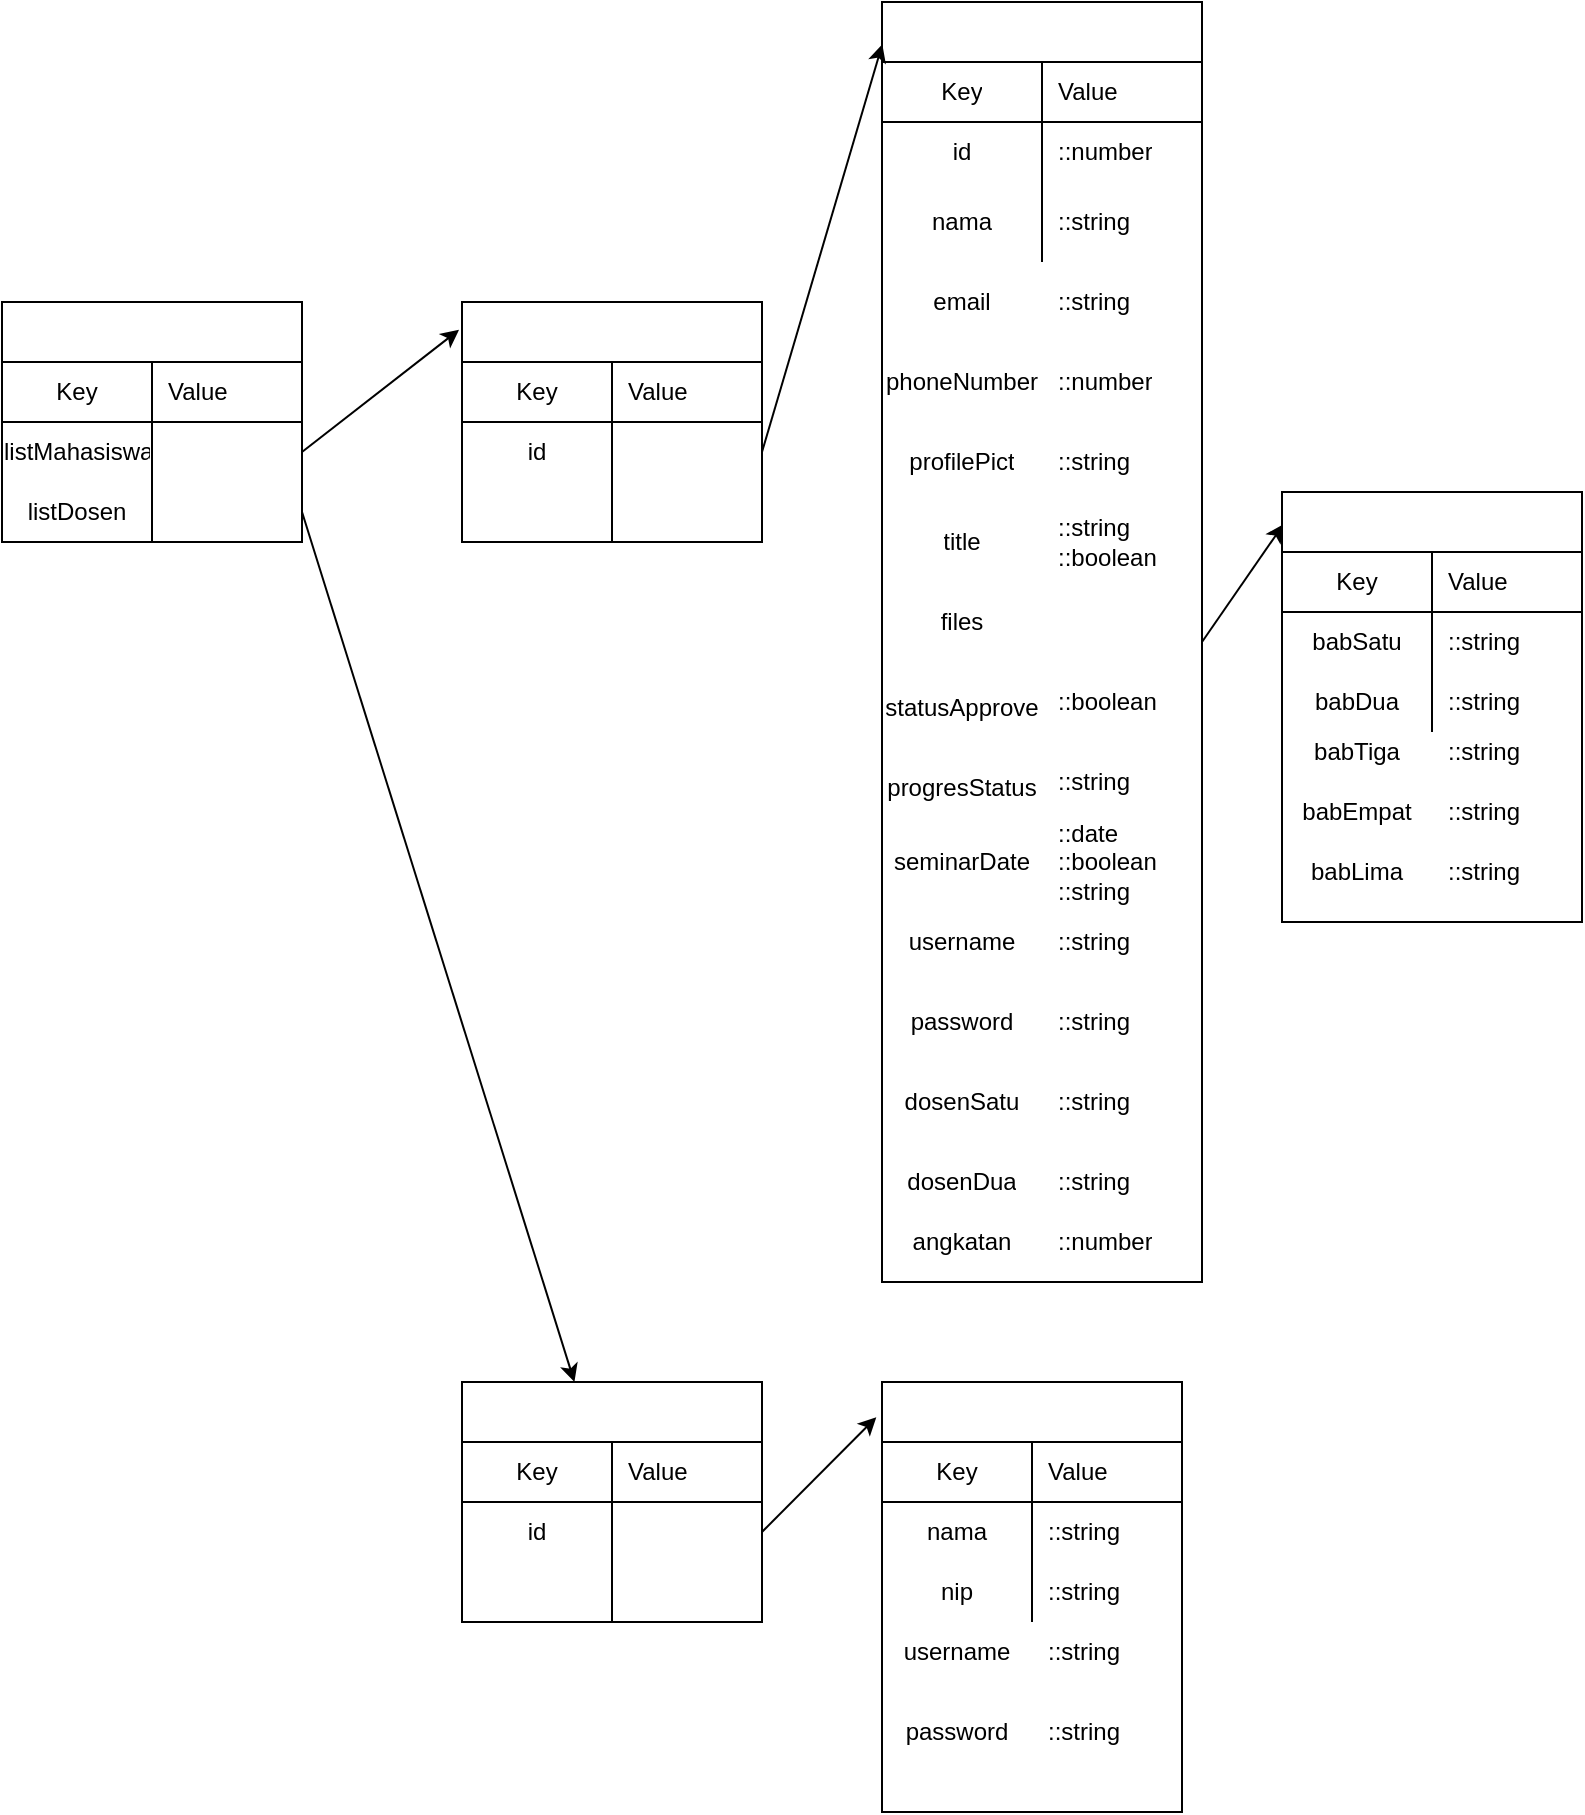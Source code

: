 <mxfile>
    <diagram id="_xAr-LtFrT_z9EwI9g2v" name="desain-database">
        <mxGraphModel dx="2050" dy="1415" grid="1" gridSize="10" guides="1" tooltips="1" connect="1" arrows="1" fold="1" page="1" pageScale="1" pageWidth="850" pageHeight="1100" background="#FFFFFF" math="0" shadow="0">
            <root>
                <mxCell id="0"/>
                <mxCell id="1" parent="0"/>
                <mxCell id="111" value="" style="edgeStyle=none;html=1;entryX=-0.01;entryY=0.116;entryDx=0;entryDy=0;entryPerimeter=0;exitX=1;exitY=0.5;exitDx=0;exitDy=0;fontColor=#000000;strokeColor=#000000;" edge="1" parent="1" source="16" target="22">
                    <mxGeometry relative="1" as="geometry"/>
                </mxCell>
                <mxCell id="12" value="Firebase Object" style="shape=table;startSize=30;container=1;collapsible=0;childLayout=tableLayout;fixedRows=1;rowLines=0;fontStyle=1;align=center;pointerEvents=1;fontColor=#FFFFFF;strokeColor=#000000;" vertex="1" parent="1">
                    <mxGeometry x="40" y="160" width="150" height="120" as="geometry"/>
                </mxCell>
                <mxCell id="13" value="" style="shape=partialRectangle;html=1;whiteSpace=wrap;collapsible=0;dropTarget=0;pointerEvents=1;fillColor=none;top=0;left=0;bottom=1;right=0;points=[[0,0.5],[1,0.5]];portConstraint=eastwest;fontColor=#000000;strokeColor=#000000;" vertex="1" parent="12">
                    <mxGeometry y="30" width="150" height="30" as="geometry"/>
                </mxCell>
                <mxCell id="14" value="Key" style="shape=partialRectangle;html=1;whiteSpace=wrap;connectable=0;fillColor=none;top=0;left=0;bottom=0;right=0;overflow=hidden;pointerEvents=1;fontColor=#000000;strokeColor=#000000;" vertex="1" parent="13">
                    <mxGeometry width="75" height="30" as="geometry">
                        <mxRectangle width="75" height="30" as="alternateBounds"/>
                    </mxGeometry>
                </mxCell>
                <mxCell id="15" value="Value" style="shape=partialRectangle;html=1;whiteSpace=wrap;connectable=0;fillColor=none;top=0;left=0;bottom=0;right=0;align=left;spacingLeft=6;overflow=hidden;pointerEvents=1;fontColor=#000000;strokeColor=#000000;" vertex="1" parent="13">
                    <mxGeometry x="75" width="75" height="30" as="geometry">
                        <mxRectangle width="75" height="30" as="alternateBounds"/>
                    </mxGeometry>
                </mxCell>
                <mxCell id="16" value="" style="shape=partialRectangle;html=1;whiteSpace=wrap;collapsible=0;dropTarget=0;pointerEvents=1;fillColor=none;top=0;left=0;bottom=0;right=0;points=[[0,0.5],[1,0.5]];portConstraint=eastwest;fontColor=#000000;strokeColor=#000000;" vertex="1" parent="12">
                    <mxGeometry y="60" width="150" height="30" as="geometry"/>
                </mxCell>
                <mxCell id="17" value="listMahasiswa" style="shape=partialRectangle;html=1;whiteSpace=wrap;connectable=0;fillColor=none;top=0;left=0;bottom=0;right=0;overflow=hidden;pointerEvents=1;fontColor=#000000;strokeColor=#000000;" vertex="1" parent="16">
                    <mxGeometry width="75" height="30" as="geometry">
                        <mxRectangle width="75" height="30" as="alternateBounds"/>
                    </mxGeometry>
                </mxCell>
                <mxCell id="18" value="" style="shape=partialRectangle;html=1;whiteSpace=wrap;connectable=0;fillColor=none;top=0;left=0;bottom=0;right=0;align=left;spacingLeft=6;overflow=hidden;pointerEvents=1;fontColor=#000000;strokeColor=#000000;" vertex="1" parent="16">
                    <mxGeometry x="75" width="75" height="30" as="geometry">
                        <mxRectangle width="75" height="30" as="alternateBounds"/>
                    </mxGeometry>
                </mxCell>
                <mxCell id="19" value="" style="shape=partialRectangle;html=1;whiteSpace=wrap;collapsible=0;dropTarget=0;pointerEvents=1;fillColor=none;top=0;left=0;bottom=0;right=0;points=[[0,0.5],[1,0.5]];portConstraint=eastwest;fontColor=#000000;strokeColor=#000000;" vertex="1" parent="12">
                    <mxGeometry y="90" width="150" height="30" as="geometry"/>
                </mxCell>
                <mxCell id="20" value="listDosen" style="shape=partialRectangle;html=1;whiteSpace=wrap;connectable=0;fillColor=none;top=0;left=0;bottom=0;right=0;overflow=hidden;pointerEvents=1;fontColor=#000000;strokeColor=#000000;" vertex="1" parent="19">
                    <mxGeometry width="75" height="30" as="geometry">
                        <mxRectangle width="75" height="30" as="alternateBounds"/>
                    </mxGeometry>
                </mxCell>
                <mxCell id="21" value="" style="shape=partialRectangle;html=1;whiteSpace=wrap;connectable=0;fillColor=none;top=0;left=0;bottom=0;right=0;align=left;spacingLeft=6;overflow=hidden;pointerEvents=1;fontColor=#000000;strokeColor=#000000;" vertex="1" parent="19">
                    <mxGeometry x="75" width="75" height="30" as="geometry">
                        <mxRectangle width="75" height="30" as="alternateBounds"/>
                    </mxGeometry>
                </mxCell>
                <mxCell id="22" value="Firebase Object" style="shape=table;startSize=30;container=1;collapsible=0;childLayout=tableLayout;fixedRows=1;rowLines=0;fontStyle=1;align=center;pointerEvents=1;fontColor=#FFFFFF;strokeColor=#000000;" vertex="1" parent="1">
                    <mxGeometry x="270" y="160" width="150" height="120" as="geometry"/>
                </mxCell>
                <mxCell id="23" value="" style="shape=partialRectangle;html=1;whiteSpace=wrap;collapsible=0;dropTarget=0;pointerEvents=1;fillColor=none;top=0;left=0;bottom=1;right=0;points=[[0,0.5],[1,0.5]];portConstraint=eastwest;fontColor=#000000;strokeColor=#000000;" vertex="1" parent="22">
                    <mxGeometry y="30" width="150" height="30" as="geometry"/>
                </mxCell>
                <mxCell id="24" value="Key" style="shape=partialRectangle;html=1;whiteSpace=wrap;connectable=0;fillColor=none;top=0;left=0;bottom=0;right=0;overflow=hidden;pointerEvents=1;fontColor=#000000;strokeColor=#000000;" vertex="1" parent="23">
                    <mxGeometry width="75" height="30" as="geometry">
                        <mxRectangle width="75" height="30" as="alternateBounds"/>
                    </mxGeometry>
                </mxCell>
                <mxCell id="25" value="Value" style="shape=partialRectangle;html=1;whiteSpace=wrap;connectable=0;fillColor=none;top=0;left=0;bottom=0;right=0;align=left;spacingLeft=6;overflow=hidden;pointerEvents=1;fontColor=#000000;strokeColor=#000000;" vertex="1" parent="23">
                    <mxGeometry x="75" width="75" height="30" as="geometry">
                        <mxRectangle width="75" height="30" as="alternateBounds"/>
                    </mxGeometry>
                </mxCell>
                <mxCell id="26" value="" style="shape=partialRectangle;html=1;whiteSpace=wrap;collapsible=0;dropTarget=0;pointerEvents=1;fillColor=none;top=0;left=0;bottom=0;right=0;points=[[0,0.5],[1,0.5]];portConstraint=eastwest;fontColor=#000000;strokeColor=#000000;" vertex="1" parent="22">
                    <mxGeometry y="60" width="150" height="30" as="geometry"/>
                </mxCell>
                <mxCell id="27" value="id" style="shape=partialRectangle;html=1;whiteSpace=wrap;connectable=0;fillColor=none;top=0;left=0;bottom=0;right=0;overflow=hidden;pointerEvents=1;fontColor=#000000;strokeColor=#000000;" vertex="1" parent="26">
                    <mxGeometry width="75" height="30" as="geometry">
                        <mxRectangle width="75" height="30" as="alternateBounds"/>
                    </mxGeometry>
                </mxCell>
                <mxCell id="28" value="" style="shape=partialRectangle;html=1;whiteSpace=wrap;connectable=0;fillColor=none;top=0;left=0;bottom=0;right=0;align=left;spacingLeft=6;overflow=hidden;pointerEvents=1;fontColor=#000000;strokeColor=#000000;" vertex="1" parent="26">
                    <mxGeometry x="75" width="75" height="30" as="geometry">
                        <mxRectangle width="75" height="30" as="alternateBounds"/>
                    </mxGeometry>
                </mxCell>
                <mxCell id="29" value="" style="shape=partialRectangle;html=1;whiteSpace=wrap;collapsible=0;dropTarget=0;pointerEvents=1;fillColor=none;top=0;left=0;bottom=0;right=0;points=[[0,0.5],[1,0.5]];portConstraint=eastwest;fontColor=#000000;strokeColor=#000000;" vertex="1" parent="22">
                    <mxGeometry y="90" width="150" height="30" as="geometry"/>
                </mxCell>
                <mxCell id="30" value="" style="shape=partialRectangle;html=1;whiteSpace=wrap;connectable=0;fillColor=none;top=0;left=0;bottom=0;right=0;overflow=hidden;pointerEvents=1;fontColor=#000000;strokeColor=#000000;" vertex="1" parent="29">
                    <mxGeometry width="75" height="30" as="geometry">
                        <mxRectangle width="75" height="30" as="alternateBounds"/>
                    </mxGeometry>
                </mxCell>
                <mxCell id="31" value="" style="shape=partialRectangle;html=1;whiteSpace=wrap;connectable=0;fillColor=none;top=0;left=0;bottom=0;right=0;align=left;spacingLeft=6;overflow=hidden;pointerEvents=1;fontColor=#000000;strokeColor=#000000;" vertex="1" parent="29">
                    <mxGeometry x="75" width="75" height="30" as="geometry">
                        <mxRectangle width="75" height="30" as="alternateBounds"/>
                    </mxGeometry>
                </mxCell>
                <mxCell id="32" value="Firebase Object" style="shape=table;startSize=30;container=1;collapsible=0;childLayout=tableLayout;fixedRows=1;rowLines=0;fontStyle=1;align=center;pointerEvents=1;fontColor=#FFFFFF;strokeColor=#000000;" vertex="1" parent="1">
                    <mxGeometry x="270" y="700" width="150" height="120" as="geometry"/>
                </mxCell>
                <mxCell id="33" value="" style="shape=partialRectangle;html=1;whiteSpace=wrap;collapsible=0;dropTarget=0;pointerEvents=1;fillColor=none;top=0;left=0;bottom=1;right=0;points=[[0,0.5],[1,0.5]];portConstraint=eastwest;fontColor=#000000;strokeColor=#000000;" vertex="1" parent="32">
                    <mxGeometry y="30" width="150" height="30" as="geometry"/>
                </mxCell>
                <mxCell id="34" value="Key" style="shape=partialRectangle;html=1;whiteSpace=wrap;connectable=0;fillColor=none;top=0;left=0;bottom=0;right=0;overflow=hidden;pointerEvents=1;fontColor=#000000;strokeColor=#000000;" vertex="1" parent="33">
                    <mxGeometry width="75" height="30" as="geometry">
                        <mxRectangle width="75" height="30" as="alternateBounds"/>
                    </mxGeometry>
                </mxCell>
                <mxCell id="35" value="Value" style="shape=partialRectangle;html=1;whiteSpace=wrap;connectable=0;fillColor=none;top=0;left=0;bottom=0;right=0;align=left;spacingLeft=6;overflow=hidden;pointerEvents=1;fontColor=#000000;strokeColor=#000000;" vertex="1" parent="33">
                    <mxGeometry x="75" width="75" height="30" as="geometry">
                        <mxRectangle width="75" height="30" as="alternateBounds"/>
                    </mxGeometry>
                </mxCell>
                <mxCell id="36" value="" style="shape=partialRectangle;html=1;whiteSpace=wrap;collapsible=0;dropTarget=0;pointerEvents=1;fillColor=none;top=0;left=0;bottom=0;right=0;points=[[0,0.5],[1,0.5]];portConstraint=eastwest;fontColor=#000000;strokeColor=#000000;" vertex="1" parent="32">
                    <mxGeometry y="60" width="150" height="30" as="geometry"/>
                </mxCell>
                <mxCell id="37" value="id" style="shape=partialRectangle;html=1;whiteSpace=wrap;connectable=0;fillColor=none;top=0;left=0;bottom=0;right=0;overflow=hidden;pointerEvents=1;fontColor=#000000;strokeColor=#000000;" vertex="1" parent="36">
                    <mxGeometry width="75" height="30" as="geometry">
                        <mxRectangle width="75" height="30" as="alternateBounds"/>
                    </mxGeometry>
                </mxCell>
                <mxCell id="38" value="" style="shape=partialRectangle;html=1;whiteSpace=wrap;connectable=0;fillColor=none;top=0;left=0;bottom=0;right=0;align=left;spacingLeft=6;overflow=hidden;pointerEvents=1;fontColor=#000000;strokeColor=#000000;" vertex="1" parent="36">
                    <mxGeometry x="75" width="75" height="30" as="geometry">
                        <mxRectangle width="75" height="30" as="alternateBounds"/>
                    </mxGeometry>
                </mxCell>
                <mxCell id="39" value="" style="shape=partialRectangle;html=1;whiteSpace=wrap;collapsible=0;dropTarget=0;pointerEvents=1;fillColor=none;top=0;left=0;bottom=0;right=0;points=[[0,0.5],[1,0.5]];portConstraint=eastwest;fontColor=#000000;strokeColor=#000000;" vertex="1" parent="32">
                    <mxGeometry y="90" width="150" height="30" as="geometry"/>
                </mxCell>
                <mxCell id="40" value="" style="shape=partialRectangle;html=1;whiteSpace=wrap;connectable=0;fillColor=none;top=0;left=0;bottom=0;right=0;overflow=hidden;pointerEvents=1;fontColor=#000000;strokeColor=#000000;" vertex="1" parent="39">
                    <mxGeometry width="75" height="30" as="geometry">
                        <mxRectangle width="75" height="30" as="alternateBounds"/>
                    </mxGeometry>
                </mxCell>
                <mxCell id="41" value="" style="shape=partialRectangle;html=1;whiteSpace=wrap;connectable=0;fillColor=none;top=0;left=0;bottom=0;right=0;align=left;spacingLeft=6;overflow=hidden;pointerEvents=1;fontColor=#000000;strokeColor=#000000;" vertex="1" parent="39">
                    <mxGeometry x="75" width="75" height="30" as="geometry">
                        <mxRectangle width="75" height="30" as="alternateBounds"/>
                    </mxGeometry>
                </mxCell>
                <mxCell id="110" value="" style="edgeStyle=none;html=1;entryX=0.005;entryY=0.075;entryDx=0;entryDy=0;entryPerimeter=0;exitX=1;exitY=0.5;exitDx=0;exitDy=0;fontColor=#000000;strokeColor=#000000;" edge="1" parent="1" source="42" target="83">
                    <mxGeometry relative="1" as="geometry"/>
                </mxCell>
                <mxCell id="42" value="Firebase Object" style="shape=table;startSize=30;container=1;collapsible=0;childLayout=tableLayout;fixedRows=1;rowLines=0;fontStyle=1;align=center;pointerEvents=1;fontColor=#FFFFFF;strokeColor=#000000;" vertex="1" parent="1">
                    <mxGeometry x="480" y="10" width="160" height="640" as="geometry"/>
                </mxCell>
                <mxCell id="43" value="" style="shape=partialRectangle;html=1;whiteSpace=wrap;collapsible=0;dropTarget=0;pointerEvents=1;fillColor=none;top=0;left=0;bottom=1;right=0;points=[[0,0.5],[1,0.5]];portConstraint=eastwest;fontColor=#000000;strokeColor=#000000;" vertex="1" parent="42">
                    <mxGeometry y="30" width="160" height="30" as="geometry"/>
                </mxCell>
                <mxCell id="44" value="Key" style="shape=partialRectangle;html=1;whiteSpace=wrap;connectable=0;fillColor=none;top=0;left=0;bottom=0;right=0;overflow=hidden;pointerEvents=1;fontColor=#000000;strokeColor=#000000;" vertex="1" parent="43">
                    <mxGeometry width="80" height="30" as="geometry">
                        <mxRectangle width="80" height="30" as="alternateBounds"/>
                    </mxGeometry>
                </mxCell>
                <mxCell id="45" value="Value" style="shape=partialRectangle;html=1;whiteSpace=wrap;connectable=0;fillColor=none;top=0;left=0;bottom=0;right=0;align=left;spacingLeft=6;overflow=hidden;pointerEvents=1;fontColor=#000000;strokeColor=#000000;" vertex="1" parent="43">
                    <mxGeometry x="80" width="80" height="30" as="geometry">
                        <mxRectangle width="80" height="30" as="alternateBounds"/>
                    </mxGeometry>
                </mxCell>
                <mxCell id="46" value="" style="shape=partialRectangle;html=1;whiteSpace=wrap;collapsible=0;dropTarget=0;pointerEvents=1;fillColor=none;top=0;left=0;bottom=0;right=0;points=[[0,0.5],[1,0.5]];portConstraint=eastwest;fontColor=#000000;strokeColor=#000000;" vertex="1" parent="42">
                    <mxGeometry y="60" width="160" height="30" as="geometry"/>
                </mxCell>
                <mxCell id="47" value="id" style="shape=partialRectangle;html=1;whiteSpace=wrap;connectable=0;fillColor=none;top=0;left=0;bottom=0;right=0;overflow=hidden;pointerEvents=1;fontColor=#000000;strokeColor=#000000;" vertex="1" parent="46">
                    <mxGeometry width="80" height="30" as="geometry">
                        <mxRectangle width="80" height="30" as="alternateBounds"/>
                    </mxGeometry>
                </mxCell>
                <mxCell id="48" value="::number" style="shape=partialRectangle;html=1;whiteSpace=wrap;connectable=0;fillColor=none;top=0;left=0;bottom=0;right=0;align=left;spacingLeft=6;overflow=hidden;pointerEvents=1;fontColor=#000000;strokeColor=#000000;" vertex="1" parent="46">
                    <mxGeometry x="80" width="80" height="30" as="geometry">
                        <mxRectangle width="80" height="30" as="alternateBounds"/>
                    </mxGeometry>
                </mxCell>
                <mxCell id="49" value="" style="shape=partialRectangle;html=1;whiteSpace=wrap;collapsible=0;dropTarget=0;pointerEvents=1;fillColor=none;top=0;left=0;bottom=0;right=0;points=[[0,0.5],[1,0.5]];portConstraint=eastwest;fontColor=#000000;strokeColor=#000000;" vertex="1" parent="42">
                    <mxGeometry y="90" width="160" height="40" as="geometry"/>
                </mxCell>
                <mxCell id="50" value="nama" style="shape=partialRectangle;html=1;whiteSpace=wrap;connectable=0;fillColor=none;top=0;left=0;bottom=0;right=0;overflow=hidden;pointerEvents=1;fontColor=#000000;strokeColor=#000000;" vertex="1" parent="49">
                    <mxGeometry width="80" height="40" as="geometry">
                        <mxRectangle width="80" height="40" as="alternateBounds"/>
                    </mxGeometry>
                </mxCell>
                <mxCell id="51" value="::string" style="shape=partialRectangle;html=1;whiteSpace=wrap;connectable=0;fillColor=none;top=0;left=0;bottom=0;right=0;align=left;spacingLeft=6;overflow=hidden;pointerEvents=1;fontColor=#000000;strokeColor=#000000;" vertex="1" parent="49">
                    <mxGeometry x="80" width="80" height="40" as="geometry">
                        <mxRectangle width="80" height="40" as="alternateBounds"/>
                    </mxGeometry>
                </mxCell>
                <mxCell id="72" value="::string" style="shape=partialRectangle;html=1;whiteSpace=wrap;connectable=0;fillColor=none;top=0;left=0;bottom=0;right=0;align=left;spacingLeft=6;overflow=hidden;pointerEvents=1;fontColor=#000000;strokeColor=#000000;" vertex="1" parent="1">
                    <mxGeometry x="560" y="140" width="80" height="40" as="geometry">
                        <mxRectangle width="80" height="40" as="alternateBounds"/>
                    </mxGeometry>
                </mxCell>
                <mxCell id="73" value="::number" style="shape=partialRectangle;html=1;whiteSpace=wrap;connectable=0;fillColor=none;top=0;left=0;bottom=0;right=0;align=left;spacingLeft=6;overflow=hidden;pointerEvents=1;fontColor=#000000;strokeColor=#000000;" vertex="1" parent="1">
                    <mxGeometry x="560" y="180" width="80" height="40" as="geometry">
                        <mxRectangle width="80" height="40" as="alternateBounds"/>
                    </mxGeometry>
                </mxCell>
                <mxCell id="74" value="::string" style="shape=partialRectangle;html=1;whiteSpace=wrap;connectable=0;fillColor=none;top=0;left=0;bottom=0;right=0;align=left;spacingLeft=6;overflow=hidden;pointerEvents=1;fontColor=#000000;strokeColor=#000000;" vertex="1" parent="1">
                    <mxGeometry x="560" y="220" width="80" height="40" as="geometry">
                        <mxRectangle width="80" height="40" as="alternateBounds"/>
                    </mxGeometry>
                </mxCell>
                <mxCell id="75" value="::string ::boolean" style="shape=partialRectangle;html=1;whiteSpace=wrap;connectable=0;fillColor=none;top=0;left=0;bottom=0;right=0;align=left;spacingLeft=6;overflow=hidden;pointerEvents=1;fontColor=#000000;strokeColor=#000000;" vertex="1" parent="1">
                    <mxGeometry x="560" y="260" width="80" height="40" as="geometry">
                        <mxRectangle width="80" height="40" as="alternateBounds"/>
                    </mxGeometry>
                </mxCell>
                <mxCell id="76" value="::boolean" style="shape=partialRectangle;html=1;whiteSpace=wrap;connectable=0;fillColor=none;top=0;left=0;bottom=0;right=0;align=left;spacingLeft=6;overflow=hidden;pointerEvents=1;fontColor=#000000;strokeColor=#000000;" vertex="1" parent="1">
                    <mxGeometry x="560" y="340" width="80" height="40" as="geometry">
                        <mxRectangle width="80" height="40" as="alternateBounds"/>
                    </mxGeometry>
                </mxCell>
                <mxCell id="77" value="::string" style="shape=partialRectangle;html=1;whiteSpace=wrap;connectable=0;fillColor=none;top=0;left=0;bottom=0;right=0;align=left;spacingLeft=6;overflow=hidden;pointerEvents=1;fontColor=#000000;strokeColor=#000000;" vertex="1" parent="1">
                    <mxGeometry x="560" y="380" width="80" height="40" as="geometry">
                        <mxRectangle width="80" height="40" as="alternateBounds"/>
                    </mxGeometry>
                </mxCell>
                <mxCell id="78" value="::date ::boolean ::string" style="shape=partialRectangle;html=1;whiteSpace=wrap;connectable=0;fillColor=none;top=0;left=0;bottom=0;right=0;align=left;spacingLeft=6;overflow=hidden;pointerEvents=1;fontColor=#000000;strokeColor=#000000;" vertex="1" parent="1">
                    <mxGeometry x="560" y="415" width="80" height="50" as="geometry">
                        <mxRectangle width="80" height="40" as="alternateBounds"/>
                    </mxGeometry>
                </mxCell>
                <mxCell id="79" value="::string" style="shape=partialRectangle;html=1;whiteSpace=wrap;connectable=0;fillColor=none;top=0;left=0;bottom=0;right=0;align=left;spacingLeft=6;overflow=hidden;pointerEvents=1;fontColor=#000000;strokeColor=#000000;" vertex="1" parent="1">
                    <mxGeometry x="560" y="460" width="80" height="40" as="geometry">
                        <mxRectangle width="80" height="40" as="alternateBounds"/>
                    </mxGeometry>
                </mxCell>
                <mxCell id="80" value="::string" style="shape=partialRectangle;html=1;whiteSpace=wrap;connectable=0;fillColor=none;top=0;left=0;bottom=0;right=0;align=left;spacingLeft=6;overflow=hidden;pointerEvents=1;fontColor=#000000;strokeColor=#000000;" vertex="1" parent="1">
                    <mxGeometry x="560" y="500" width="80" height="40" as="geometry">
                        <mxRectangle width="80" height="40" as="alternateBounds"/>
                    </mxGeometry>
                </mxCell>
                <mxCell id="81" value="::string" style="shape=partialRectangle;html=1;whiteSpace=wrap;connectable=0;fillColor=none;top=0;left=0;bottom=0;right=0;align=left;spacingLeft=6;overflow=hidden;pointerEvents=1;fontColor=#000000;strokeColor=#000000;" vertex="1" parent="1">
                    <mxGeometry x="560" y="540" width="80" height="40" as="geometry">
                        <mxRectangle width="80" height="40" as="alternateBounds"/>
                    </mxGeometry>
                </mxCell>
                <mxCell id="82" value="::string" style="shape=partialRectangle;html=1;whiteSpace=wrap;connectable=0;fillColor=none;top=0;left=0;bottom=0;right=0;align=left;spacingLeft=6;overflow=hidden;pointerEvents=1;fontColor=#000000;strokeColor=#000000;" vertex="1" parent="1">
                    <mxGeometry x="560" y="580" width="80" height="40" as="geometry">
                        <mxRectangle width="80" height="40" as="alternateBounds"/>
                    </mxGeometry>
                </mxCell>
                <mxCell id="83" value="Firebase Object" style="shape=table;startSize=30;container=1;collapsible=0;childLayout=tableLayout;fixedRows=1;rowLines=0;fontStyle=1;align=center;pointerEvents=1;fontColor=#FFFFFF;strokeColor=#000000;" vertex="1" parent="1">
                    <mxGeometry x="680" y="255" width="150" height="215" as="geometry"/>
                </mxCell>
                <mxCell id="84" value="" style="shape=partialRectangle;html=1;whiteSpace=wrap;collapsible=0;dropTarget=0;pointerEvents=1;fillColor=none;top=0;left=0;bottom=1;right=0;points=[[0,0.5],[1,0.5]];portConstraint=eastwest;fontColor=#000000;strokeColor=#000000;" vertex="1" parent="83">
                    <mxGeometry y="30" width="150" height="30" as="geometry"/>
                </mxCell>
                <mxCell id="85" value="Key" style="shape=partialRectangle;html=1;whiteSpace=wrap;connectable=0;fillColor=none;top=0;left=0;bottom=0;right=0;overflow=hidden;pointerEvents=1;fontColor=#000000;strokeColor=#000000;" vertex="1" parent="84">
                    <mxGeometry width="75" height="30" as="geometry">
                        <mxRectangle width="75" height="30" as="alternateBounds"/>
                    </mxGeometry>
                </mxCell>
                <mxCell id="86" value="Value" style="shape=partialRectangle;html=1;whiteSpace=wrap;connectable=0;fillColor=none;top=0;left=0;bottom=0;right=0;align=left;spacingLeft=6;overflow=hidden;pointerEvents=1;fontColor=#000000;strokeColor=#000000;" vertex="1" parent="84">
                    <mxGeometry x="75" width="75" height="30" as="geometry">
                        <mxRectangle width="75" height="30" as="alternateBounds"/>
                    </mxGeometry>
                </mxCell>
                <mxCell id="87" value="" style="shape=partialRectangle;html=1;whiteSpace=wrap;collapsible=0;dropTarget=0;pointerEvents=1;fillColor=none;top=0;left=0;bottom=0;right=0;points=[[0,0.5],[1,0.5]];portConstraint=eastwest;fontColor=#000000;strokeColor=#000000;" vertex="1" parent="83">
                    <mxGeometry y="60" width="150" height="30" as="geometry"/>
                </mxCell>
                <mxCell id="88" value="babSatu" style="shape=partialRectangle;html=1;whiteSpace=wrap;connectable=0;fillColor=none;top=0;left=0;bottom=0;right=0;overflow=hidden;pointerEvents=1;fontColor=#000000;strokeColor=#000000;" vertex="1" parent="87">
                    <mxGeometry width="75" height="30" as="geometry">
                        <mxRectangle width="75" height="30" as="alternateBounds"/>
                    </mxGeometry>
                </mxCell>
                <mxCell id="89" value="::string" style="shape=partialRectangle;html=1;whiteSpace=wrap;connectable=0;fillColor=none;top=0;left=0;bottom=0;right=0;align=left;spacingLeft=6;overflow=hidden;pointerEvents=1;fontColor=#000000;strokeColor=#000000;" vertex="1" parent="87">
                    <mxGeometry x="75" width="75" height="30" as="geometry">
                        <mxRectangle width="75" height="30" as="alternateBounds"/>
                    </mxGeometry>
                </mxCell>
                <mxCell id="90" value="" style="shape=partialRectangle;html=1;whiteSpace=wrap;collapsible=0;dropTarget=0;pointerEvents=1;fillColor=none;top=0;left=0;bottom=0;right=0;points=[[0,0.5],[1,0.5]];portConstraint=eastwest;fontColor=#000000;strokeColor=#000000;" vertex="1" parent="83">
                    <mxGeometry y="90" width="150" height="30" as="geometry"/>
                </mxCell>
                <mxCell id="91" value="babDua" style="shape=partialRectangle;html=1;whiteSpace=wrap;connectable=0;fillColor=none;top=0;left=0;bottom=0;right=0;overflow=hidden;pointerEvents=1;fontColor=#000000;strokeColor=#000000;" vertex="1" parent="90">
                    <mxGeometry width="75" height="30" as="geometry">
                        <mxRectangle width="75" height="30" as="alternateBounds"/>
                    </mxGeometry>
                </mxCell>
                <mxCell id="92" value="::string" style="shape=partialRectangle;html=1;whiteSpace=wrap;connectable=0;fillColor=none;top=0;left=0;bottom=0;right=0;align=left;spacingLeft=6;overflow=hidden;pointerEvents=1;fontColor=#000000;strokeColor=#000000;" vertex="1" parent="90">
                    <mxGeometry x="75" width="75" height="30" as="geometry">
                        <mxRectangle width="75" height="30" as="alternateBounds"/>
                    </mxGeometry>
                </mxCell>
                <mxCell id="104" value="babTiga" style="shape=partialRectangle;html=1;whiteSpace=wrap;connectable=0;fillColor=none;top=0;left=0;bottom=0;right=0;overflow=hidden;pointerEvents=1;fontColor=#000000;strokeColor=#000000;" vertex="1" parent="1">
                    <mxGeometry x="680" y="370" width="75" height="30" as="geometry">
                        <mxRectangle width="75" height="30" as="alternateBounds"/>
                    </mxGeometry>
                </mxCell>
                <mxCell id="105" value="babEmpat" style="shape=partialRectangle;html=1;whiteSpace=wrap;connectable=0;fillColor=none;top=0;left=0;bottom=0;right=0;overflow=hidden;pointerEvents=1;fontColor=#000000;strokeColor=#000000;" vertex="1" parent="1">
                    <mxGeometry x="680" y="400" width="75" height="30" as="geometry">
                        <mxRectangle width="75" height="30" as="alternateBounds"/>
                    </mxGeometry>
                </mxCell>
                <mxCell id="106" value="babLima" style="shape=partialRectangle;html=1;whiteSpace=wrap;connectable=0;fillColor=none;top=0;left=0;bottom=0;right=0;overflow=hidden;pointerEvents=1;fontColor=#000000;strokeColor=#000000;" vertex="1" parent="1">
                    <mxGeometry x="680" y="430" width="75" height="30" as="geometry">
                        <mxRectangle width="75" height="30" as="alternateBounds"/>
                    </mxGeometry>
                </mxCell>
                <mxCell id="107" value="::string" style="shape=partialRectangle;html=1;whiteSpace=wrap;connectable=0;fillColor=none;top=0;left=0;bottom=0;right=0;align=left;spacingLeft=6;overflow=hidden;pointerEvents=1;fontColor=#000000;strokeColor=#000000;" vertex="1" parent="1">
                    <mxGeometry x="755" y="370" width="75" height="30" as="geometry">
                        <mxRectangle width="75" height="30" as="alternateBounds"/>
                    </mxGeometry>
                </mxCell>
                <mxCell id="108" value="::string" style="shape=partialRectangle;html=1;whiteSpace=wrap;connectable=0;fillColor=none;top=0;left=0;bottom=0;right=0;align=left;spacingLeft=6;overflow=hidden;pointerEvents=1;fontColor=#000000;strokeColor=#000000;" vertex="1" parent="1">
                    <mxGeometry x="755" y="400" width="75" height="30" as="geometry">
                        <mxRectangle width="75" height="30" as="alternateBounds"/>
                    </mxGeometry>
                </mxCell>
                <mxCell id="109" value="::string" style="shape=partialRectangle;html=1;whiteSpace=wrap;connectable=0;fillColor=none;top=0;left=0;bottom=0;right=0;align=left;spacingLeft=6;overflow=hidden;pointerEvents=1;fontColor=#000000;strokeColor=#000000;" vertex="1" parent="1">
                    <mxGeometry x="755" y="430" width="75" height="30" as="geometry">
                        <mxRectangle width="75" height="30" as="alternateBounds"/>
                    </mxGeometry>
                </mxCell>
                <mxCell id="112" value="" style="edgeStyle=none;html=1;entryX=0.001;entryY=0.033;entryDx=0;entryDy=0;entryPerimeter=0;exitX=1;exitY=0.5;exitDx=0;exitDy=0;fontColor=#000000;strokeColor=#000000;" edge="1" parent="1" source="26" target="42">
                    <mxGeometry relative="1" as="geometry"/>
                </mxCell>
                <mxCell id="113" style="edgeStyle=none;html=1;exitX=1;exitY=0.5;exitDx=0;exitDy=0;fontColor=#000000;strokeColor=#000000;" edge="1" parent="1" source="19" target="32">
                    <mxGeometry relative="1" as="geometry"/>
                </mxCell>
                <mxCell id="114" value="Firebase Object" style="shape=table;startSize=30;container=1;collapsible=0;childLayout=tableLayout;fixedRows=1;rowLines=0;fontStyle=1;align=center;pointerEvents=1;fontColor=#FFFFFF;strokeColor=#000000;" vertex="1" parent="1">
                    <mxGeometry x="480" y="700" width="150" height="215" as="geometry"/>
                </mxCell>
                <mxCell id="115" value="" style="shape=partialRectangle;html=1;whiteSpace=wrap;collapsible=0;dropTarget=0;pointerEvents=1;fillColor=none;top=0;left=0;bottom=1;right=0;points=[[0,0.5],[1,0.5]];portConstraint=eastwest;fontColor=#000000;strokeColor=#000000;" vertex="1" parent="114">
                    <mxGeometry y="30" width="150" height="30" as="geometry"/>
                </mxCell>
                <mxCell id="116" value="Key" style="shape=partialRectangle;html=1;whiteSpace=wrap;connectable=0;fillColor=none;top=0;left=0;bottom=0;right=0;overflow=hidden;pointerEvents=1;fontColor=#000000;strokeColor=#000000;" vertex="1" parent="115">
                    <mxGeometry width="75" height="30" as="geometry">
                        <mxRectangle width="75" height="30" as="alternateBounds"/>
                    </mxGeometry>
                </mxCell>
                <mxCell id="117" value="Value" style="shape=partialRectangle;html=1;whiteSpace=wrap;connectable=0;fillColor=none;top=0;left=0;bottom=0;right=0;align=left;spacingLeft=6;overflow=hidden;pointerEvents=1;fontColor=#000000;strokeColor=#000000;" vertex="1" parent="115">
                    <mxGeometry x="75" width="75" height="30" as="geometry">
                        <mxRectangle width="75" height="30" as="alternateBounds"/>
                    </mxGeometry>
                </mxCell>
                <mxCell id="118" value="" style="shape=partialRectangle;html=1;whiteSpace=wrap;collapsible=0;dropTarget=0;pointerEvents=1;fillColor=none;top=0;left=0;bottom=0;right=0;points=[[0,0.5],[1,0.5]];portConstraint=eastwest;fontColor=#000000;strokeColor=#000000;" vertex="1" parent="114">
                    <mxGeometry y="60" width="150" height="30" as="geometry"/>
                </mxCell>
                <mxCell id="119" value="nama" style="shape=partialRectangle;html=1;whiteSpace=wrap;connectable=0;fillColor=none;top=0;left=0;bottom=0;right=0;overflow=hidden;pointerEvents=1;fontColor=#000000;strokeColor=#000000;" vertex="1" parent="118">
                    <mxGeometry width="75" height="30" as="geometry">
                        <mxRectangle width="75" height="30" as="alternateBounds"/>
                    </mxGeometry>
                </mxCell>
                <mxCell id="120" value="::string" style="shape=partialRectangle;html=1;whiteSpace=wrap;connectable=0;fillColor=none;top=0;left=0;bottom=0;right=0;align=left;spacingLeft=6;overflow=hidden;pointerEvents=1;fontColor=#000000;strokeColor=#000000;" vertex="1" parent="118">
                    <mxGeometry x="75" width="75" height="30" as="geometry">
                        <mxRectangle width="75" height="30" as="alternateBounds"/>
                    </mxGeometry>
                </mxCell>
                <mxCell id="121" value="" style="shape=partialRectangle;html=1;whiteSpace=wrap;collapsible=0;dropTarget=0;pointerEvents=1;fillColor=none;top=0;left=0;bottom=0;right=0;points=[[0,0.5],[1,0.5]];portConstraint=eastwest;fontColor=#000000;strokeColor=#000000;" vertex="1" parent="114">
                    <mxGeometry y="90" width="150" height="30" as="geometry"/>
                </mxCell>
                <mxCell id="122" value="nip" style="shape=partialRectangle;html=1;whiteSpace=wrap;connectable=0;fillColor=none;top=0;left=0;bottom=0;right=0;overflow=hidden;pointerEvents=1;fontColor=#000000;strokeColor=#000000;" vertex="1" parent="121">
                    <mxGeometry width="75" height="30" as="geometry">
                        <mxRectangle width="75" height="30" as="alternateBounds"/>
                    </mxGeometry>
                </mxCell>
                <mxCell id="123" value="::string" style="shape=partialRectangle;html=1;whiteSpace=wrap;connectable=0;fillColor=none;top=0;left=0;bottom=0;right=0;align=left;spacingLeft=6;overflow=hidden;pointerEvents=1;fontColor=#000000;strokeColor=#000000;" vertex="1" parent="121">
                    <mxGeometry x="75" width="75" height="30" as="geometry">
                        <mxRectangle width="75" height="30" as="alternateBounds"/>
                    </mxGeometry>
                </mxCell>
                <mxCell id="124" value="username" style="shape=partialRectangle;html=1;whiteSpace=wrap;connectable=0;fillColor=none;top=0;left=0;bottom=0;right=0;overflow=hidden;pointerEvents=1;fontColor=#000000;strokeColor=#000000;" vertex="1" parent="1">
                    <mxGeometry x="480" y="820" width="75" height="30" as="geometry">
                        <mxRectangle width="75" height="30" as="alternateBounds"/>
                    </mxGeometry>
                </mxCell>
                <mxCell id="125" value="password" style="shape=partialRectangle;html=1;whiteSpace=wrap;connectable=0;fillColor=none;top=0;left=0;bottom=0;right=0;overflow=hidden;pointerEvents=1;fontColor=#000000;strokeColor=#000000;" vertex="1" parent="1">
                    <mxGeometry x="480" y="860" width="75" height="30" as="geometry">
                        <mxRectangle width="75" height="30" as="alternateBounds"/>
                    </mxGeometry>
                </mxCell>
                <mxCell id="126" value="::string" style="shape=partialRectangle;html=1;whiteSpace=wrap;connectable=0;fillColor=none;top=0;left=0;bottom=0;right=0;align=left;spacingLeft=6;overflow=hidden;pointerEvents=1;fontColor=#000000;strokeColor=#000000;" vertex="1" parent="1">
                    <mxGeometry x="555" y="820" width="75" height="30" as="geometry">
                        <mxRectangle width="75" height="30" as="alternateBounds"/>
                    </mxGeometry>
                </mxCell>
                <mxCell id="127" value="::string" style="shape=partialRectangle;html=1;whiteSpace=wrap;connectable=0;fillColor=none;top=0;left=0;bottom=0;right=0;align=left;spacingLeft=6;overflow=hidden;pointerEvents=1;fontColor=#000000;strokeColor=#000000;" vertex="1" parent="1">
                    <mxGeometry x="555" y="860" width="75" height="30" as="geometry">
                        <mxRectangle width="75" height="30" as="alternateBounds"/>
                    </mxGeometry>
                </mxCell>
                <mxCell id="128" style="edgeStyle=none;html=1;exitX=1;exitY=0.5;exitDx=0;exitDy=0;entryX=-0.019;entryY=0.082;entryDx=0;entryDy=0;entryPerimeter=0;fontColor=#000000;strokeColor=#000000;" edge="1" parent="1" source="36" target="114">
                    <mxGeometry relative="1" as="geometry"/>
                </mxCell>
                <mxCell id="130" value="::number" style="shape=partialRectangle;html=1;whiteSpace=wrap;connectable=0;fillColor=none;top=0;left=0;bottom=0;right=0;align=left;spacingLeft=6;overflow=hidden;pointerEvents=1;fontColor=#000000;strokeColor=#000000;" vertex="1" parent="1">
                    <mxGeometry x="560" y="610" width="80" height="40" as="geometry">
                        <mxRectangle width="80" height="40" as="alternateBounds"/>
                    </mxGeometry>
                </mxCell>
                <mxCell id="131" value="email" style="shape=partialRectangle;html=1;whiteSpace=wrap;connectable=0;fillColor=none;top=0;left=0;bottom=0;right=0;overflow=hidden;pointerEvents=1;fontColor=#000000;strokeColor=#000000;" vertex="1" parent="1">
                    <mxGeometry x="480" y="140" width="80" height="40" as="geometry">
                        <mxRectangle width="80" height="40" as="alternateBounds"/>
                    </mxGeometry>
                </mxCell>
                <mxCell id="132" value="phoneNumber" style="shape=partialRectangle;html=1;whiteSpace=wrap;connectable=0;fillColor=none;top=0;left=0;bottom=0;right=0;overflow=hidden;pointerEvents=1;fontColor=#000000;strokeColor=#000000;" vertex="1" parent="1">
                    <mxGeometry x="480" y="180" width="80" height="40" as="geometry">
                        <mxRectangle width="80" height="40" as="alternateBounds"/>
                    </mxGeometry>
                </mxCell>
                <mxCell id="133" value="profilePict" style="shape=partialRectangle;html=1;whiteSpace=wrap;connectable=0;fillColor=none;top=0;left=0;bottom=0;right=0;overflow=hidden;pointerEvents=1;fontColor=#000000;strokeColor=#000000;" vertex="1" parent="1">
                    <mxGeometry x="480" y="220" width="80" height="40" as="geometry">
                        <mxRectangle width="80" height="40" as="alternateBounds"/>
                    </mxGeometry>
                </mxCell>
                <mxCell id="134" value="title" style="shape=partialRectangle;html=1;whiteSpace=wrap;connectable=0;fillColor=none;top=0;left=0;bottom=0;right=0;overflow=hidden;pointerEvents=1;fontColor=#000000;strokeColor=#000000;" vertex="1" parent="1">
                    <mxGeometry x="480" y="260" width="80" height="40" as="geometry">
                        <mxRectangle width="80" height="40" as="alternateBounds"/>
                    </mxGeometry>
                </mxCell>
                <mxCell id="135" value="files" style="shape=partialRectangle;html=1;whiteSpace=wrap;connectable=0;fillColor=none;top=0;left=0;bottom=0;right=0;overflow=hidden;pointerEvents=1;fontColor=#000000;strokeColor=#000000;" vertex="1" parent="1">
                    <mxGeometry x="480" y="300" width="80" height="40" as="geometry">
                        <mxRectangle width="80" height="40" as="alternateBounds"/>
                    </mxGeometry>
                </mxCell>
                <mxCell id="136" value="statusApprove" style="shape=partialRectangle;html=1;whiteSpace=wrap;connectable=0;fillColor=none;top=0;left=0;bottom=0;right=0;overflow=hidden;pointerEvents=1;fontColor=#000000;strokeColor=#000000;" vertex="1" parent="1">
                    <mxGeometry x="480" y="342.5" width="80" height="40" as="geometry">
                        <mxRectangle width="80" height="40" as="alternateBounds"/>
                    </mxGeometry>
                </mxCell>
                <mxCell id="137" value="progresStatus" style="shape=partialRectangle;html=1;whiteSpace=wrap;connectable=0;fillColor=none;top=0;left=0;bottom=0;right=0;overflow=hidden;pointerEvents=1;fontColor=#000000;strokeColor=#000000;" vertex="1" parent="1">
                    <mxGeometry x="480" y="382.5" width="80" height="40" as="geometry">
                        <mxRectangle width="80" height="40" as="alternateBounds"/>
                    </mxGeometry>
                </mxCell>
                <mxCell id="138" value="seminarDate" style="shape=partialRectangle;html=1;whiteSpace=wrap;connectable=0;fillColor=none;top=0;left=0;bottom=0;right=0;overflow=hidden;pointerEvents=1;fontColor=#000000;strokeColor=#000000;" vertex="1" parent="1">
                    <mxGeometry x="480" y="420" width="80" height="40" as="geometry">
                        <mxRectangle width="80" height="40" as="alternateBounds"/>
                    </mxGeometry>
                </mxCell>
                <mxCell id="139" value="username" style="shape=partialRectangle;html=1;whiteSpace=wrap;connectable=0;fillColor=none;top=0;left=0;bottom=0;right=0;overflow=hidden;pointerEvents=1;fontColor=#000000;strokeColor=#000000;" vertex="1" parent="1">
                    <mxGeometry x="480" y="460" width="80" height="40" as="geometry">
                        <mxRectangle width="80" height="40" as="alternateBounds"/>
                    </mxGeometry>
                </mxCell>
                <mxCell id="141" value="password" style="shape=partialRectangle;html=1;whiteSpace=wrap;connectable=0;fillColor=none;top=0;left=0;bottom=0;right=0;overflow=hidden;pointerEvents=1;fontColor=#000000;strokeColor=#000000;" vertex="1" parent="1">
                    <mxGeometry x="480" y="500" width="80" height="40" as="geometry">
                        <mxRectangle width="80" height="40" as="alternateBounds"/>
                    </mxGeometry>
                </mxCell>
                <mxCell id="142" value="dosenSatu" style="shape=partialRectangle;html=1;whiteSpace=wrap;connectable=0;fillColor=none;top=0;left=0;bottom=0;right=0;overflow=hidden;pointerEvents=1;fontColor=#000000;strokeColor=#000000;" vertex="1" parent="1">
                    <mxGeometry x="480" y="540" width="80" height="40" as="geometry">
                        <mxRectangle width="80" height="40" as="alternateBounds"/>
                    </mxGeometry>
                </mxCell>
                <mxCell id="143" value="dosenDua" style="shape=partialRectangle;html=1;whiteSpace=wrap;connectable=0;fillColor=none;top=0;left=0;bottom=0;right=0;overflow=hidden;pointerEvents=1;fontColor=#000000;strokeColor=#000000;" vertex="1" parent="1">
                    <mxGeometry x="480" y="580" width="80" height="40" as="geometry">
                        <mxRectangle width="80" height="40" as="alternateBounds"/>
                    </mxGeometry>
                </mxCell>
                <mxCell id="144" value="angkatan" style="shape=partialRectangle;html=1;whiteSpace=wrap;connectable=0;fillColor=none;top=0;left=0;bottom=0;right=0;overflow=hidden;pointerEvents=1;fontColor=#000000;strokeColor=#000000;" vertex="1" parent="1">
                    <mxGeometry x="480" y="610" width="80" height="40" as="geometry">
                        <mxRectangle width="80" height="40" as="alternateBounds"/>
                    </mxGeometry>
                </mxCell>
            </root>
        </mxGraphModel>
    </diagram>
</mxfile>